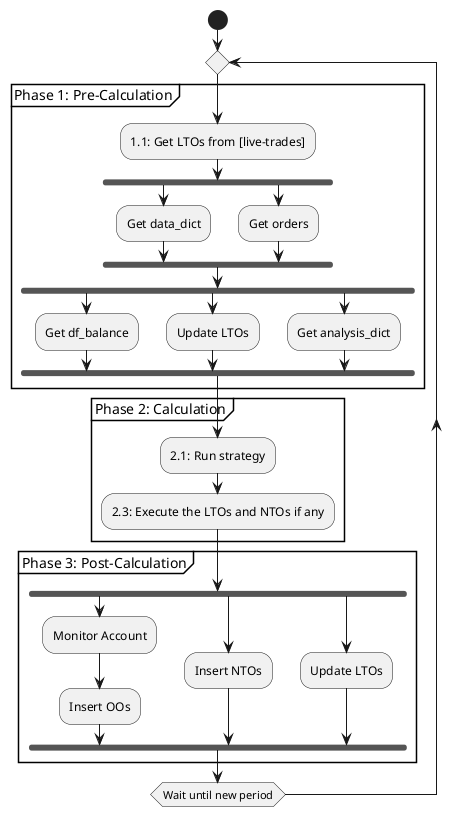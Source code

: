 @startuml
start

repeat
  partition "Phase 1: Pre-Calculation" {

      :1.1: Get LTOs from [live-trades];
      fork
        :Get data_dict;
      fork again
        :Get orders;
      end fork
      fork
        :Get df_balance;
      fork again
        :Update LTOs;
      fork again
        :Get analysis_dict;
      end fork
  }

  partition "Phase 2: Calculation" {

	:2.1: Run strategy;
    :2.3: Execute the LTOs and NTOs if any;
  }

  partition "Phase 3: Post-Calculation" {
    fork
      :Monitor Account;
      :Insert OOs;
    fork again
      :Insert NTOs;
    fork again
      :Update LTOs;
    end fork
  }
repeat while (Wait until new period)
@enduml